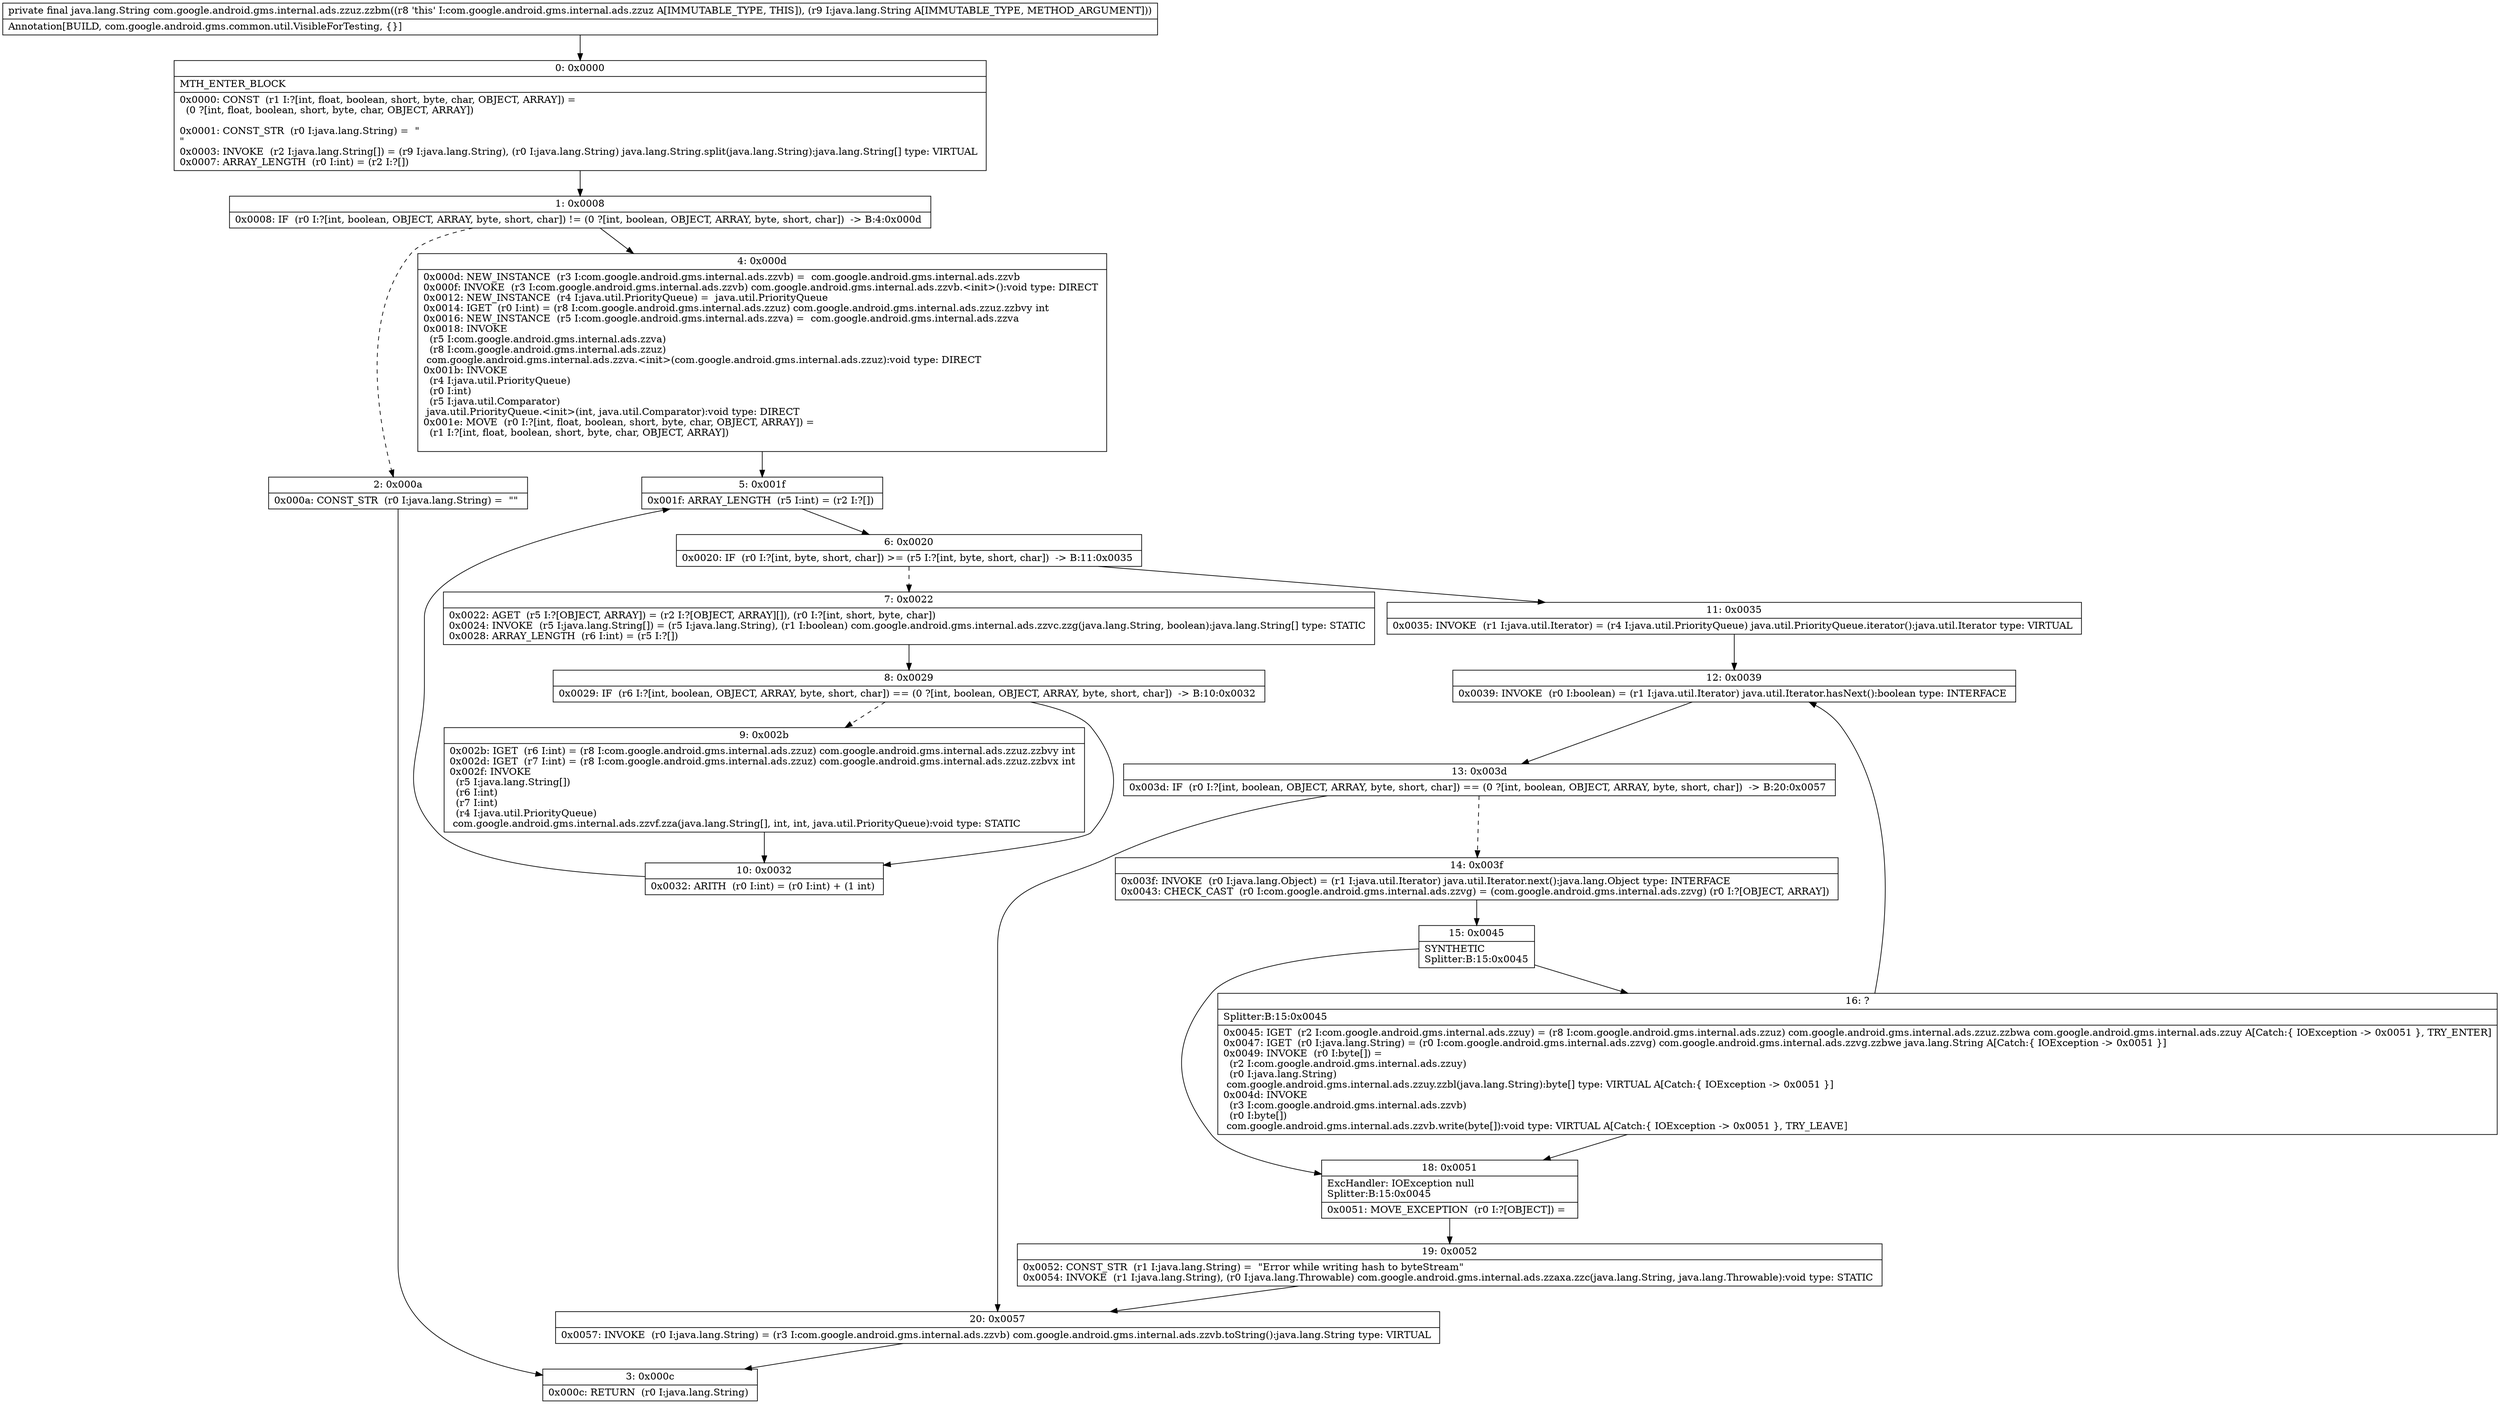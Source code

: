 digraph "CFG forcom.google.android.gms.internal.ads.zzuz.zzbm(Ljava\/lang\/String;)Ljava\/lang\/String;" {
Node_0 [shape=record,label="{0\:\ 0x0000|MTH_ENTER_BLOCK\l|0x0000: CONST  (r1 I:?[int, float, boolean, short, byte, char, OBJECT, ARRAY]) = \l  (0 ?[int, float, boolean, short, byte, char, OBJECT, ARRAY])\l \l0x0001: CONST_STR  (r0 I:java.lang.String) =  \"\l\" \l0x0003: INVOKE  (r2 I:java.lang.String[]) = (r9 I:java.lang.String), (r0 I:java.lang.String) java.lang.String.split(java.lang.String):java.lang.String[] type: VIRTUAL \l0x0007: ARRAY_LENGTH  (r0 I:int) = (r2 I:?[]) \l}"];
Node_1 [shape=record,label="{1\:\ 0x0008|0x0008: IF  (r0 I:?[int, boolean, OBJECT, ARRAY, byte, short, char]) != (0 ?[int, boolean, OBJECT, ARRAY, byte, short, char])  \-\> B:4:0x000d \l}"];
Node_2 [shape=record,label="{2\:\ 0x000a|0x000a: CONST_STR  (r0 I:java.lang.String) =  \"\" \l}"];
Node_3 [shape=record,label="{3\:\ 0x000c|0x000c: RETURN  (r0 I:java.lang.String) \l}"];
Node_4 [shape=record,label="{4\:\ 0x000d|0x000d: NEW_INSTANCE  (r3 I:com.google.android.gms.internal.ads.zzvb) =  com.google.android.gms.internal.ads.zzvb \l0x000f: INVOKE  (r3 I:com.google.android.gms.internal.ads.zzvb) com.google.android.gms.internal.ads.zzvb.\<init\>():void type: DIRECT \l0x0012: NEW_INSTANCE  (r4 I:java.util.PriorityQueue) =  java.util.PriorityQueue \l0x0014: IGET  (r0 I:int) = (r8 I:com.google.android.gms.internal.ads.zzuz) com.google.android.gms.internal.ads.zzuz.zzbvy int \l0x0016: NEW_INSTANCE  (r5 I:com.google.android.gms.internal.ads.zzva) =  com.google.android.gms.internal.ads.zzva \l0x0018: INVOKE  \l  (r5 I:com.google.android.gms.internal.ads.zzva)\l  (r8 I:com.google.android.gms.internal.ads.zzuz)\l com.google.android.gms.internal.ads.zzva.\<init\>(com.google.android.gms.internal.ads.zzuz):void type: DIRECT \l0x001b: INVOKE  \l  (r4 I:java.util.PriorityQueue)\l  (r0 I:int)\l  (r5 I:java.util.Comparator)\l java.util.PriorityQueue.\<init\>(int, java.util.Comparator):void type: DIRECT \l0x001e: MOVE  (r0 I:?[int, float, boolean, short, byte, char, OBJECT, ARRAY]) = \l  (r1 I:?[int, float, boolean, short, byte, char, OBJECT, ARRAY])\l \l}"];
Node_5 [shape=record,label="{5\:\ 0x001f|0x001f: ARRAY_LENGTH  (r5 I:int) = (r2 I:?[]) \l}"];
Node_6 [shape=record,label="{6\:\ 0x0020|0x0020: IF  (r0 I:?[int, byte, short, char]) \>= (r5 I:?[int, byte, short, char])  \-\> B:11:0x0035 \l}"];
Node_7 [shape=record,label="{7\:\ 0x0022|0x0022: AGET  (r5 I:?[OBJECT, ARRAY]) = (r2 I:?[OBJECT, ARRAY][]), (r0 I:?[int, short, byte, char]) \l0x0024: INVOKE  (r5 I:java.lang.String[]) = (r5 I:java.lang.String), (r1 I:boolean) com.google.android.gms.internal.ads.zzvc.zzg(java.lang.String, boolean):java.lang.String[] type: STATIC \l0x0028: ARRAY_LENGTH  (r6 I:int) = (r5 I:?[]) \l}"];
Node_8 [shape=record,label="{8\:\ 0x0029|0x0029: IF  (r6 I:?[int, boolean, OBJECT, ARRAY, byte, short, char]) == (0 ?[int, boolean, OBJECT, ARRAY, byte, short, char])  \-\> B:10:0x0032 \l}"];
Node_9 [shape=record,label="{9\:\ 0x002b|0x002b: IGET  (r6 I:int) = (r8 I:com.google.android.gms.internal.ads.zzuz) com.google.android.gms.internal.ads.zzuz.zzbvy int \l0x002d: IGET  (r7 I:int) = (r8 I:com.google.android.gms.internal.ads.zzuz) com.google.android.gms.internal.ads.zzuz.zzbvx int \l0x002f: INVOKE  \l  (r5 I:java.lang.String[])\l  (r6 I:int)\l  (r7 I:int)\l  (r4 I:java.util.PriorityQueue)\l com.google.android.gms.internal.ads.zzvf.zza(java.lang.String[], int, int, java.util.PriorityQueue):void type: STATIC \l}"];
Node_10 [shape=record,label="{10\:\ 0x0032|0x0032: ARITH  (r0 I:int) = (r0 I:int) + (1 int) \l}"];
Node_11 [shape=record,label="{11\:\ 0x0035|0x0035: INVOKE  (r1 I:java.util.Iterator) = (r4 I:java.util.PriorityQueue) java.util.PriorityQueue.iterator():java.util.Iterator type: VIRTUAL \l}"];
Node_12 [shape=record,label="{12\:\ 0x0039|0x0039: INVOKE  (r0 I:boolean) = (r1 I:java.util.Iterator) java.util.Iterator.hasNext():boolean type: INTERFACE \l}"];
Node_13 [shape=record,label="{13\:\ 0x003d|0x003d: IF  (r0 I:?[int, boolean, OBJECT, ARRAY, byte, short, char]) == (0 ?[int, boolean, OBJECT, ARRAY, byte, short, char])  \-\> B:20:0x0057 \l}"];
Node_14 [shape=record,label="{14\:\ 0x003f|0x003f: INVOKE  (r0 I:java.lang.Object) = (r1 I:java.util.Iterator) java.util.Iterator.next():java.lang.Object type: INTERFACE \l0x0043: CHECK_CAST  (r0 I:com.google.android.gms.internal.ads.zzvg) = (com.google.android.gms.internal.ads.zzvg) (r0 I:?[OBJECT, ARRAY]) \l}"];
Node_15 [shape=record,label="{15\:\ 0x0045|SYNTHETIC\lSplitter:B:15:0x0045\l}"];
Node_16 [shape=record,label="{16\:\ ?|Splitter:B:15:0x0045\l|0x0045: IGET  (r2 I:com.google.android.gms.internal.ads.zzuy) = (r8 I:com.google.android.gms.internal.ads.zzuz) com.google.android.gms.internal.ads.zzuz.zzbwa com.google.android.gms.internal.ads.zzuy A[Catch:\{ IOException \-\> 0x0051 \}, TRY_ENTER]\l0x0047: IGET  (r0 I:java.lang.String) = (r0 I:com.google.android.gms.internal.ads.zzvg) com.google.android.gms.internal.ads.zzvg.zzbwe java.lang.String A[Catch:\{ IOException \-\> 0x0051 \}]\l0x0049: INVOKE  (r0 I:byte[]) = \l  (r2 I:com.google.android.gms.internal.ads.zzuy)\l  (r0 I:java.lang.String)\l com.google.android.gms.internal.ads.zzuy.zzbl(java.lang.String):byte[] type: VIRTUAL A[Catch:\{ IOException \-\> 0x0051 \}]\l0x004d: INVOKE  \l  (r3 I:com.google.android.gms.internal.ads.zzvb)\l  (r0 I:byte[])\l com.google.android.gms.internal.ads.zzvb.write(byte[]):void type: VIRTUAL A[Catch:\{ IOException \-\> 0x0051 \}, TRY_LEAVE]\l}"];
Node_18 [shape=record,label="{18\:\ 0x0051|ExcHandler: IOException null\lSplitter:B:15:0x0045\l|0x0051: MOVE_EXCEPTION  (r0 I:?[OBJECT]) =  \l}"];
Node_19 [shape=record,label="{19\:\ 0x0052|0x0052: CONST_STR  (r1 I:java.lang.String) =  \"Error while writing hash to byteStream\" \l0x0054: INVOKE  (r1 I:java.lang.String), (r0 I:java.lang.Throwable) com.google.android.gms.internal.ads.zzaxa.zzc(java.lang.String, java.lang.Throwable):void type: STATIC \l}"];
Node_20 [shape=record,label="{20\:\ 0x0057|0x0057: INVOKE  (r0 I:java.lang.String) = (r3 I:com.google.android.gms.internal.ads.zzvb) com.google.android.gms.internal.ads.zzvb.toString():java.lang.String type: VIRTUAL \l}"];
MethodNode[shape=record,label="{private final java.lang.String com.google.android.gms.internal.ads.zzuz.zzbm((r8 'this' I:com.google.android.gms.internal.ads.zzuz A[IMMUTABLE_TYPE, THIS]), (r9 I:java.lang.String A[IMMUTABLE_TYPE, METHOD_ARGUMENT]))  | Annotation[BUILD, com.google.android.gms.common.util.VisibleForTesting, \{\}]\l}"];
MethodNode -> Node_0;
Node_0 -> Node_1;
Node_1 -> Node_2[style=dashed];
Node_1 -> Node_4;
Node_2 -> Node_3;
Node_4 -> Node_5;
Node_5 -> Node_6;
Node_6 -> Node_7[style=dashed];
Node_6 -> Node_11;
Node_7 -> Node_8;
Node_8 -> Node_9[style=dashed];
Node_8 -> Node_10;
Node_9 -> Node_10;
Node_10 -> Node_5;
Node_11 -> Node_12;
Node_12 -> Node_13;
Node_13 -> Node_14[style=dashed];
Node_13 -> Node_20;
Node_14 -> Node_15;
Node_15 -> Node_16;
Node_15 -> Node_18;
Node_16 -> Node_18;
Node_16 -> Node_12;
Node_18 -> Node_19;
Node_19 -> Node_20;
Node_20 -> Node_3;
}

